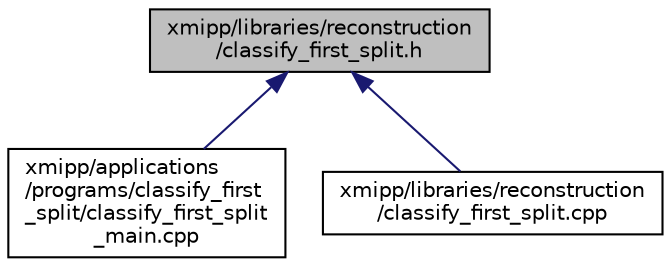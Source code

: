 digraph "xmipp/libraries/reconstruction/classify_first_split.h"
{
  edge [fontname="Helvetica",fontsize="10",labelfontname="Helvetica",labelfontsize="10"];
  node [fontname="Helvetica",fontsize="10",shape=record];
  Node82 [label="xmipp/libraries/reconstruction\l/classify_first_split.h",height=0.2,width=0.4,color="black", fillcolor="grey75", style="filled", fontcolor="black"];
  Node82 -> Node83 [dir="back",color="midnightblue",fontsize="10",style="solid",fontname="Helvetica"];
  Node83 [label="xmipp/applications\l/programs/classify_first\l_split/classify_first_split\l_main.cpp",height=0.2,width=0.4,color="black", fillcolor="white", style="filled",URL="$classify__first__split__main_8cpp.html"];
  Node82 -> Node84 [dir="back",color="midnightblue",fontsize="10",style="solid",fontname="Helvetica"];
  Node84 [label="xmipp/libraries/reconstruction\l/classify_first_split.cpp",height=0.2,width=0.4,color="black", fillcolor="white", style="filled",URL="$classify__first__split_8cpp.html"];
}
